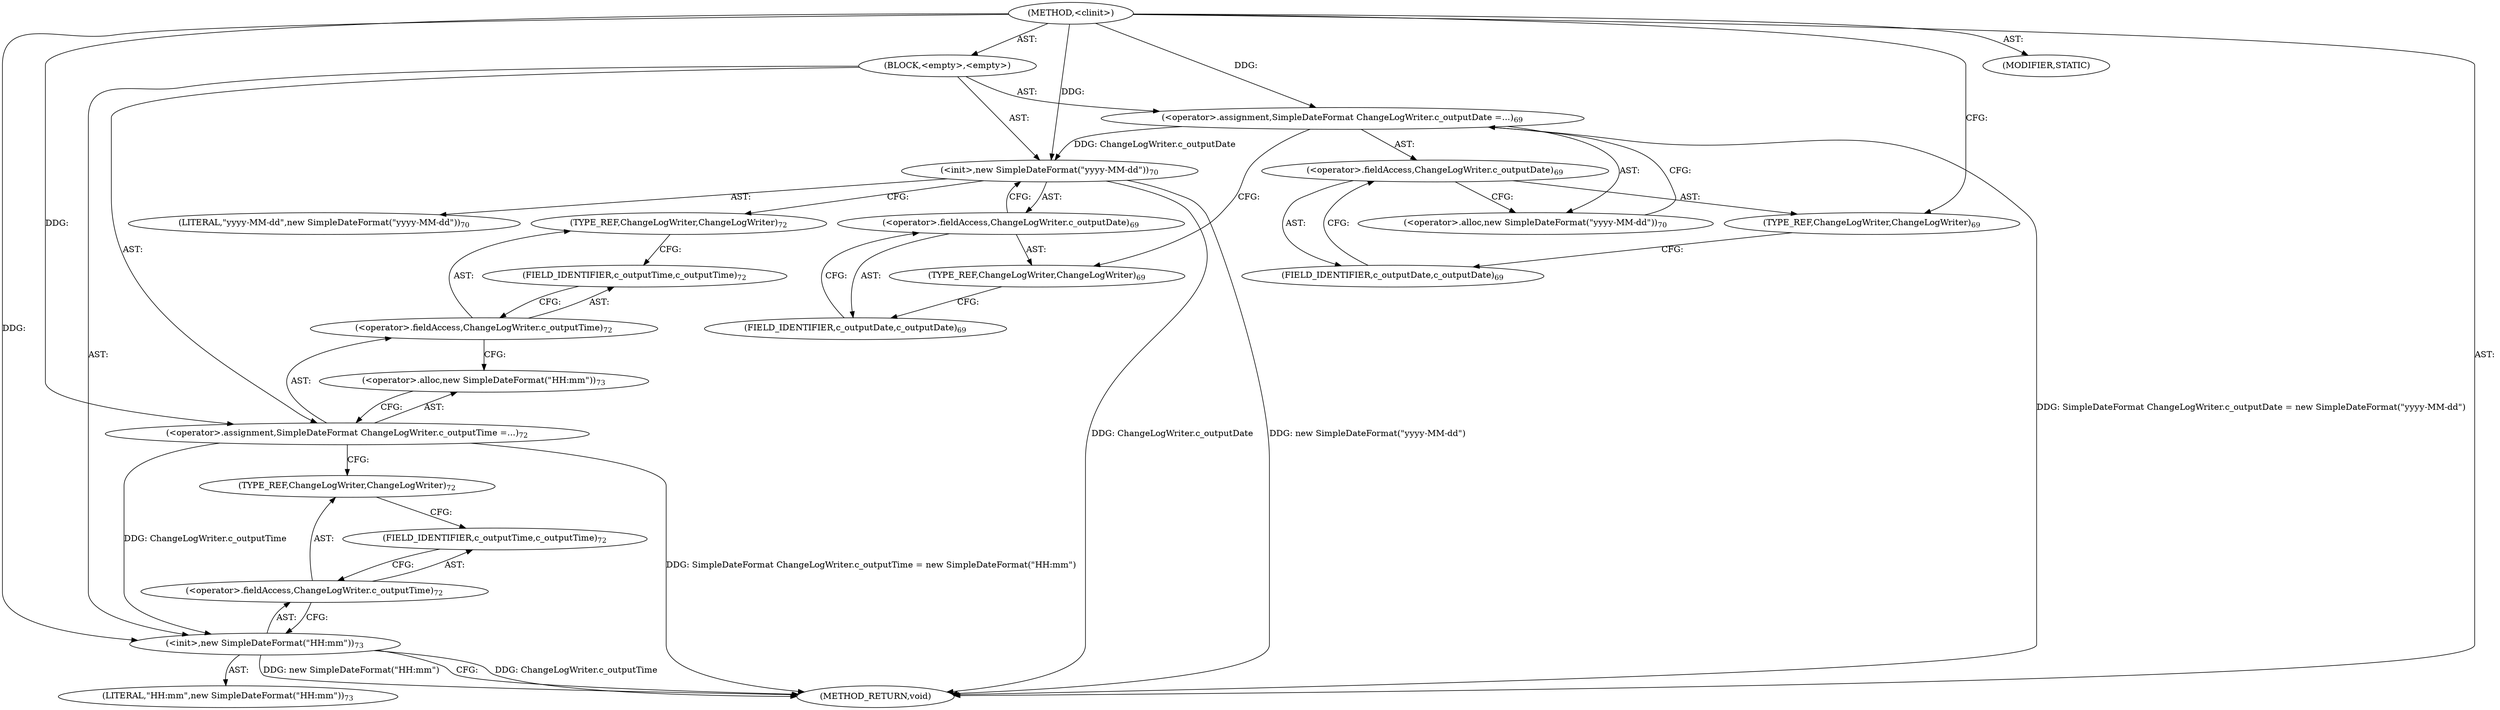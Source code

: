 digraph "&lt;clinit&gt;" {  
"111669149699" [label = <(METHOD,&lt;clinit&gt;)> ]
"25769803782" [label = <(BLOCK,&lt;empty&gt;,&lt;empty&gt;)> ]
"30064771129" [label = <(&lt;operator&gt;.assignment,SimpleDateFormat ChangeLogWriter.c_outputDate =...)<SUB>69</SUB>> ]
"30064771130" [label = <(&lt;operator&gt;.fieldAccess,ChangeLogWriter.c_outputDate)<SUB>69</SUB>> ]
"180388626435" [label = <(TYPE_REF,ChangeLogWriter,ChangeLogWriter)<SUB>69</SUB>> ]
"55834574851" [label = <(FIELD_IDENTIFIER,c_outputDate,c_outputDate)<SUB>69</SUB>> ]
"30064771131" [label = <(&lt;operator&gt;.alloc,new SimpleDateFormat(&quot;yyyy-MM-dd&quot;))<SUB>70</SUB>> ]
"30064771132" [label = <(&lt;init&gt;,new SimpleDateFormat(&quot;yyyy-MM-dd&quot;))<SUB>70</SUB>> ]
"30064771133" [label = <(&lt;operator&gt;.fieldAccess,ChangeLogWriter.c_outputDate)<SUB>69</SUB>> ]
"180388626436" [label = <(TYPE_REF,ChangeLogWriter,ChangeLogWriter)<SUB>69</SUB>> ]
"55834574852" [label = <(FIELD_IDENTIFIER,c_outputDate,c_outputDate)<SUB>69</SUB>> ]
"90194313239" [label = <(LITERAL,&quot;yyyy-MM-dd&quot;,new SimpleDateFormat(&quot;yyyy-MM-dd&quot;))<SUB>70</SUB>> ]
"30064771134" [label = <(&lt;operator&gt;.assignment,SimpleDateFormat ChangeLogWriter.c_outputTime =...)<SUB>72</SUB>> ]
"30064771135" [label = <(&lt;operator&gt;.fieldAccess,ChangeLogWriter.c_outputTime)<SUB>72</SUB>> ]
"180388626437" [label = <(TYPE_REF,ChangeLogWriter,ChangeLogWriter)<SUB>72</SUB>> ]
"55834574853" [label = <(FIELD_IDENTIFIER,c_outputTime,c_outputTime)<SUB>72</SUB>> ]
"30064771136" [label = <(&lt;operator&gt;.alloc,new SimpleDateFormat(&quot;HH:mm&quot;))<SUB>73</SUB>> ]
"30064771137" [label = <(&lt;init&gt;,new SimpleDateFormat(&quot;HH:mm&quot;))<SUB>73</SUB>> ]
"30064771138" [label = <(&lt;operator&gt;.fieldAccess,ChangeLogWriter.c_outputTime)<SUB>72</SUB>> ]
"180388626438" [label = <(TYPE_REF,ChangeLogWriter,ChangeLogWriter)<SUB>72</SUB>> ]
"55834574854" [label = <(FIELD_IDENTIFIER,c_outputTime,c_outputTime)<SUB>72</SUB>> ]
"90194313240" [label = <(LITERAL,&quot;HH:mm&quot;,new SimpleDateFormat(&quot;HH:mm&quot;))<SUB>73</SUB>> ]
"133143986186" [label = <(MODIFIER,STATIC)> ]
"128849018883" [label = <(METHOD_RETURN,void)> ]
  "111669149699" -> "25769803782"  [ label = "AST: "] 
  "111669149699" -> "133143986186"  [ label = "AST: "] 
  "111669149699" -> "128849018883"  [ label = "AST: "] 
  "25769803782" -> "30064771129"  [ label = "AST: "] 
  "25769803782" -> "30064771132"  [ label = "AST: "] 
  "25769803782" -> "30064771134"  [ label = "AST: "] 
  "25769803782" -> "30064771137"  [ label = "AST: "] 
  "30064771129" -> "30064771130"  [ label = "AST: "] 
  "30064771129" -> "30064771131"  [ label = "AST: "] 
  "30064771130" -> "180388626435"  [ label = "AST: "] 
  "30064771130" -> "55834574851"  [ label = "AST: "] 
  "30064771132" -> "30064771133"  [ label = "AST: "] 
  "30064771132" -> "90194313239"  [ label = "AST: "] 
  "30064771133" -> "180388626436"  [ label = "AST: "] 
  "30064771133" -> "55834574852"  [ label = "AST: "] 
  "30064771134" -> "30064771135"  [ label = "AST: "] 
  "30064771134" -> "30064771136"  [ label = "AST: "] 
  "30064771135" -> "180388626437"  [ label = "AST: "] 
  "30064771135" -> "55834574853"  [ label = "AST: "] 
  "30064771137" -> "30064771138"  [ label = "AST: "] 
  "30064771137" -> "90194313240"  [ label = "AST: "] 
  "30064771138" -> "180388626438"  [ label = "AST: "] 
  "30064771138" -> "55834574854"  [ label = "AST: "] 
  "30064771129" -> "180388626436"  [ label = "CFG: "] 
  "30064771132" -> "180388626437"  [ label = "CFG: "] 
  "30064771134" -> "180388626438"  [ label = "CFG: "] 
  "30064771137" -> "128849018883"  [ label = "CFG: "] 
  "30064771130" -> "30064771131"  [ label = "CFG: "] 
  "30064771131" -> "30064771129"  [ label = "CFG: "] 
  "30064771133" -> "30064771132"  [ label = "CFG: "] 
  "30064771135" -> "30064771136"  [ label = "CFG: "] 
  "30064771136" -> "30064771134"  [ label = "CFG: "] 
  "30064771138" -> "30064771137"  [ label = "CFG: "] 
  "180388626435" -> "55834574851"  [ label = "CFG: "] 
  "55834574851" -> "30064771130"  [ label = "CFG: "] 
  "180388626436" -> "55834574852"  [ label = "CFG: "] 
  "55834574852" -> "30064771133"  [ label = "CFG: "] 
  "180388626437" -> "55834574853"  [ label = "CFG: "] 
  "55834574853" -> "30064771135"  [ label = "CFG: "] 
  "180388626438" -> "55834574854"  [ label = "CFG: "] 
  "55834574854" -> "30064771138"  [ label = "CFG: "] 
  "111669149699" -> "180388626435"  [ label = "CFG: "] 
  "30064771129" -> "128849018883"  [ label = "DDG: SimpleDateFormat ChangeLogWriter.c_outputDate = new SimpleDateFormat(&quot;yyyy-MM-dd&quot;)"] 
  "30064771132" -> "128849018883"  [ label = "DDG: ChangeLogWriter.c_outputDate"] 
  "30064771132" -> "128849018883"  [ label = "DDG: new SimpleDateFormat(&quot;yyyy-MM-dd&quot;)"] 
  "30064771134" -> "128849018883"  [ label = "DDG: SimpleDateFormat ChangeLogWriter.c_outputTime = new SimpleDateFormat(&quot;HH:mm&quot;)"] 
  "30064771137" -> "128849018883"  [ label = "DDG: ChangeLogWriter.c_outputTime"] 
  "30064771137" -> "128849018883"  [ label = "DDG: new SimpleDateFormat(&quot;HH:mm&quot;)"] 
  "111669149699" -> "30064771129"  [ label = "DDG: "] 
  "111669149699" -> "30064771134"  [ label = "DDG: "] 
  "30064771129" -> "30064771132"  [ label = "DDG: ChangeLogWriter.c_outputDate"] 
  "111669149699" -> "30064771132"  [ label = "DDG: "] 
  "30064771134" -> "30064771137"  [ label = "DDG: ChangeLogWriter.c_outputTime"] 
  "111669149699" -> "30064771137"  [ label = "DDG: "] 
}
